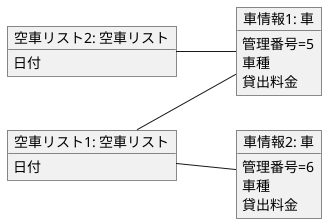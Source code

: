 @startuml

left to right direction


object "空車リスト2: 空車リスト" as k2 {
    日付
}

object "空車リスト1: 空車リスト" as k1 {
    日付
}

object "車情報1: 車" as car1 {
    管理番号=5
    車種
    貸出料金
}

object "車情報2: 車" as car2 {
    管理番号=6
    車種
    貸出料金
}

k1 -- car1
k1 -- car2
k2 -- car1

@enduml
